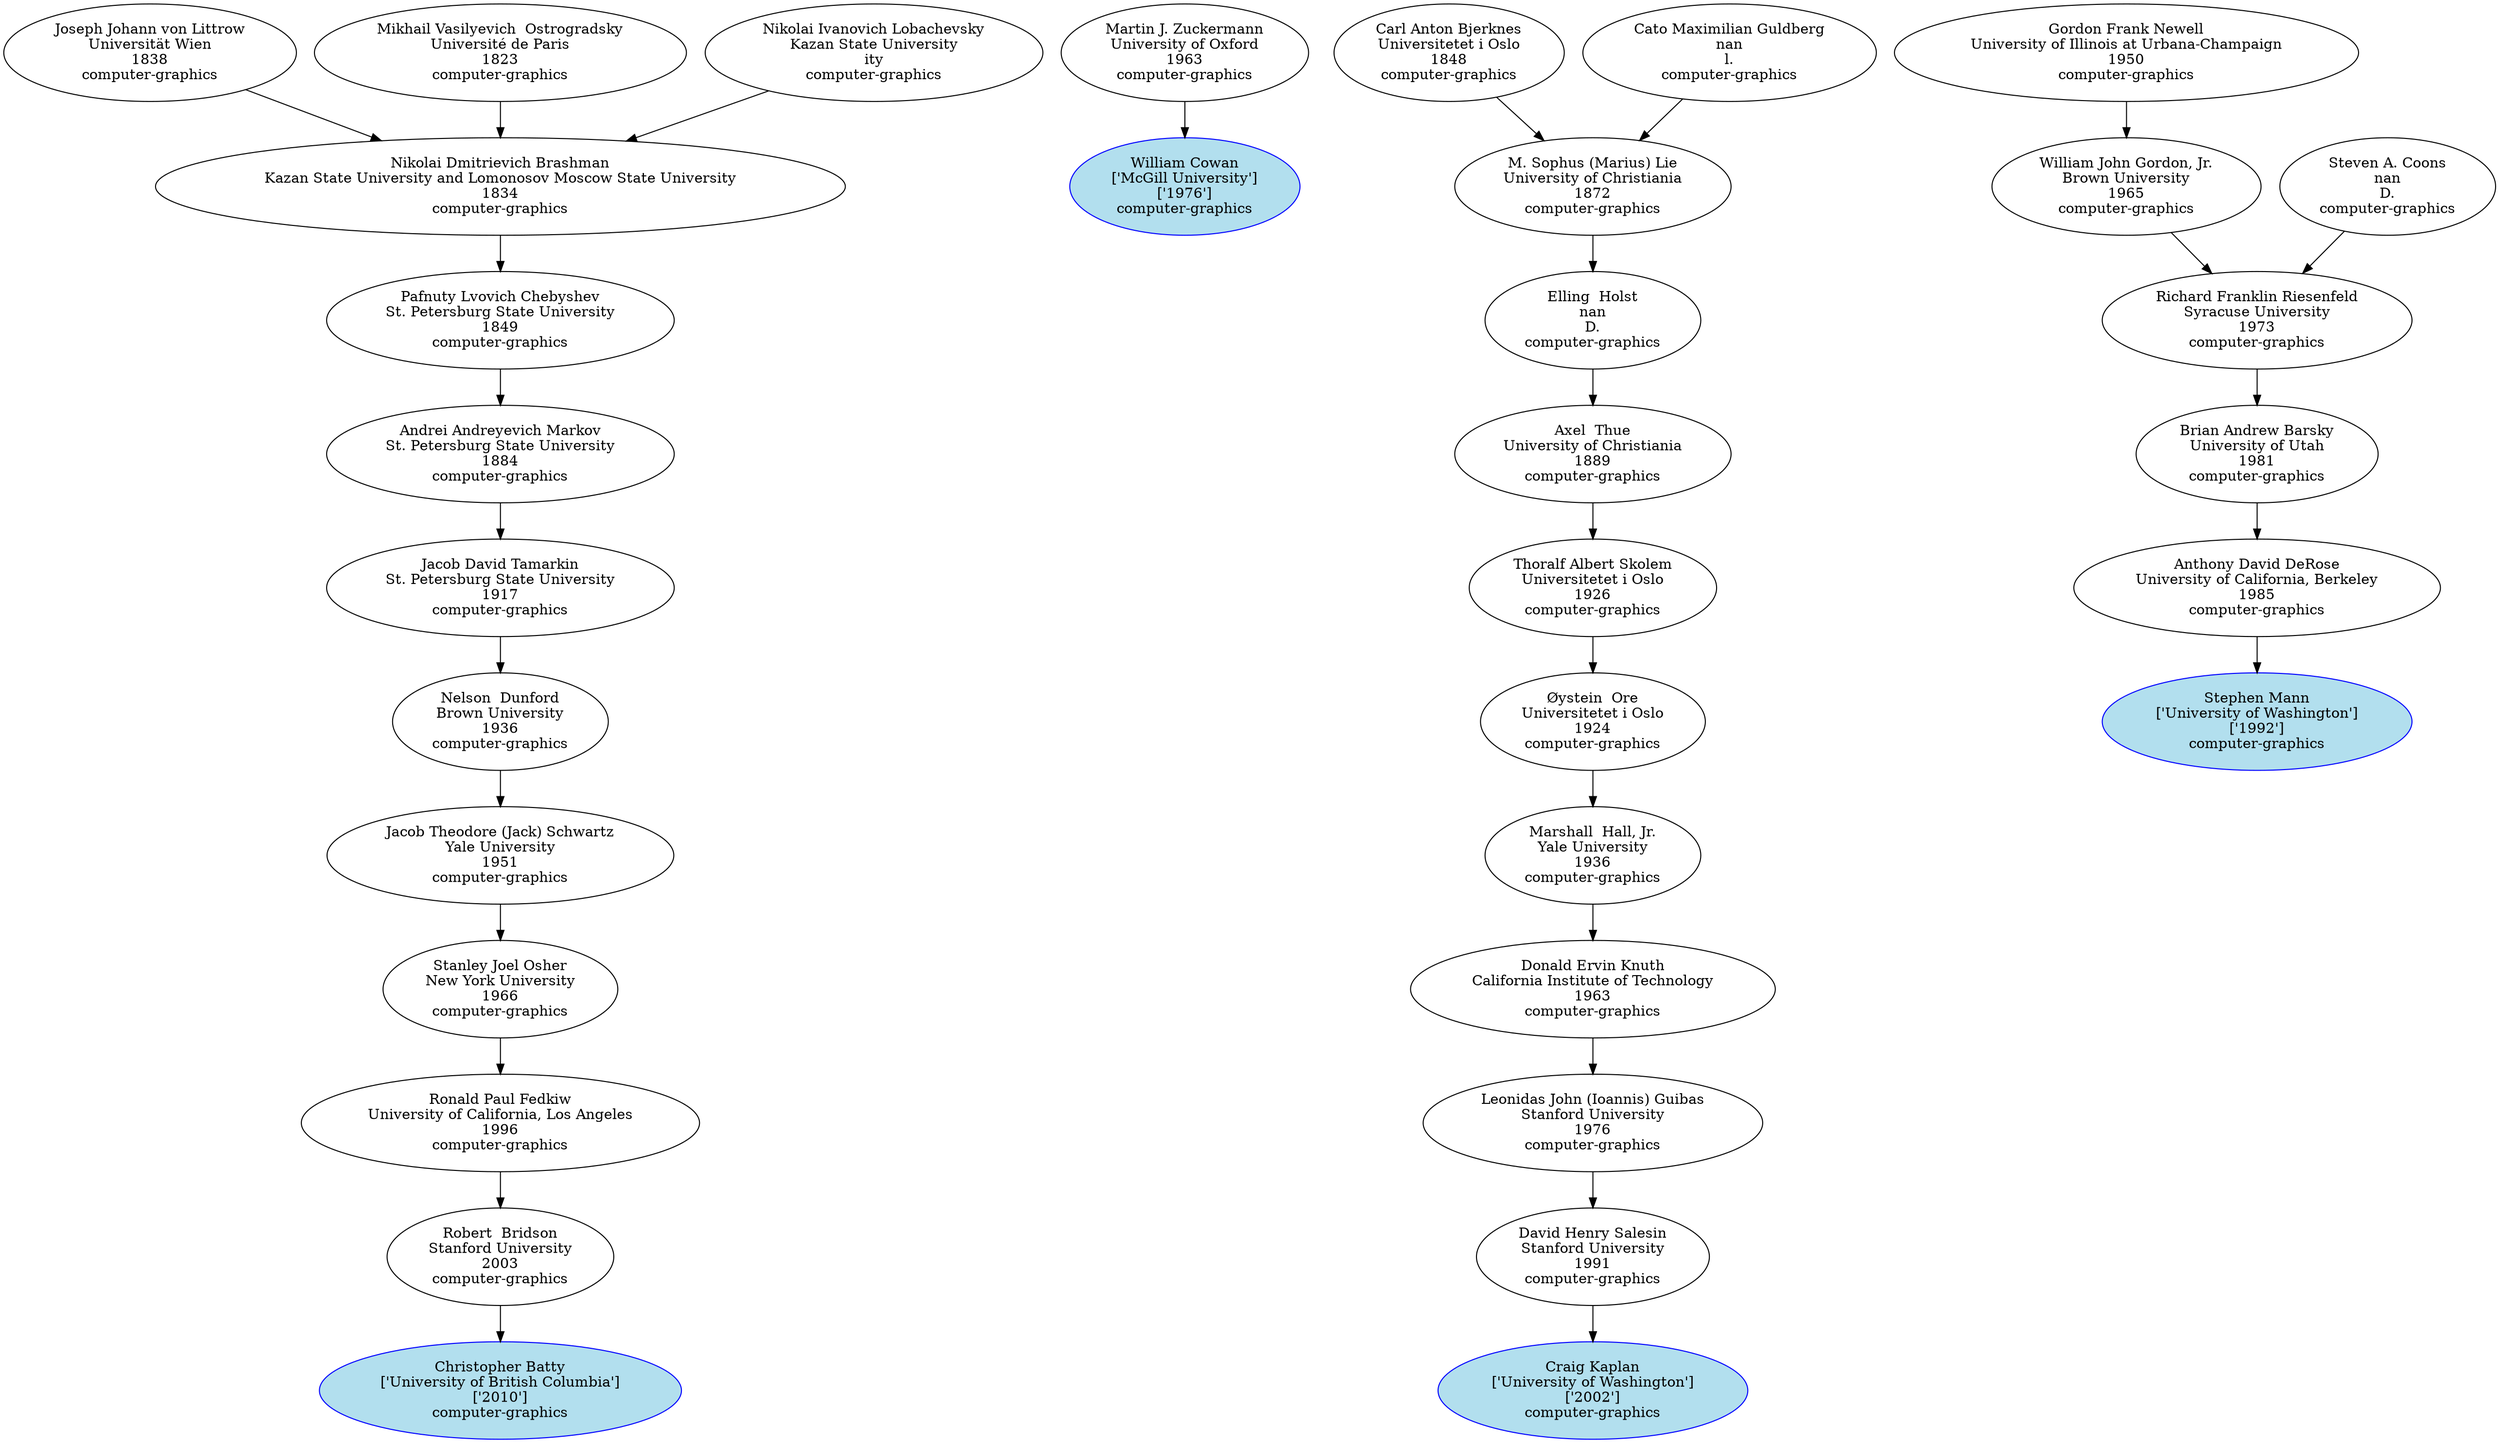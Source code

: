digraph "Academic Genealogy for computer-graphics" {
	147355 [label="Christopher Batty
['University of British Columbia']
['2010']
computer-graphics" color=blue fillcolor=lightblue2 style=filled]
	66906 [label="William Cowan
['McGill University']
['1976']
computer-graphics" color=blue fillcolor=lightblue2 style=filled]
	78067 [label="Craig Kaplan
['University of Washington']
['2002']
computer-graphics" color=blue fillcolor=lightblue2 style=filled]
	71953 [label="Stephen Mann
['University of Washington']
['1992']
computer-graphics" color=blue fillcolor=lightblue2 style=filled]
	70795 [label="Robert  Bridson
Stanford University
2003
computer-graphics"]
	128095 [label="Martin J. Zuckermann
University of Oxford
1963
computer-graphics"]
	50412 [label="David Henry Salesin
Stanford University
1991
computer-graphics"]
	33763 [label="Anthony David DeRose
University of California, Berkeley
1985
computer-graphics"]
	36653 [label="Ronald Paul Fedkiw
University of California, Los Angeles
1996
computer-graphics"]
	39940 [label="Leonidas John (Ioannis) Guibas
Stanford University
1976
computer-graphics"]
	50070 [label="Brian Andrew Barsky
University of Utah
1981
computer-graphics"]
	11645 [label="Stanley Joel Osher
New York University
1966
computer-graphics"]
	10416 [label="Donald Ervin Knuth
California Institute of Technology
1963
computer-graphics"]
	16454 [label="Richard Franklin Riesenfeld
Syracuse University
1973
computer-graphics"]
	13409 [label="Jacob Theodore (Jack) Schwartz
Yale University
1951
computer-graphics"]
	6807 [label="Marshall  Hall, Jr.
Yale University
1936
computer-graphics"]
	14382 [label="William John Gordon, Jr.
Brown University
1965
computer-graphics"]
	96017 [label="Steven A. Coons
nan
D.
computer-graphics"]
	4299 [label="Nelson  Dunford
Brown University
1936
computer-graphics"]
	11890 [label="Øystein  Ore
Universitetet i Oslo
1924
computer-graphics"]
	13797 [label="Gordon Frank Newell
University of Illinois at Urbana-Champaign
1950
computer-graphics"]
	4740 [label="Jacob David Tamarkin
St. Petersburg State University
1917
computer-graphics"]
	18237 [label="Thoralf Albert Skolem
Universitetet i Oslo
1926
computer-graphics"]
	12543 [label="Andrei Andreyevich Markov
St. Petersburg State University
1884
computer-graphics"]
	18236 [label="Axel  Thue
University of Christiania
1889
computer-graphics"]
	12542 [label="Pafnuty Lvovich Chebyshev
St. Petersburg State University
1849
computer-graphics"]
	77898 [label="Elling  Holst
nan
D.
computer-graphics"]
	12541 [label="Nikolai Dmitrievich Brashman
Kazan State University and Lomonosov Moscow State University
1834
computer-graphics"]
	18235 [label="M. Sophus (Marius) Lie
University of Christiania
1872
computer-graphics"]
	12540 [label="Joseph Johann von Littrow
Universität Wien
1838
computer-graphics"]
	259973 [label="Mikhail Vasilyevich  Ostrogradsky
Université de Paris
1823
computer-graphics"]
	146776 [label="Nikolai Ivanovich Lobachevsky
Kazan State University
ity
computer-graphics"]
	66101 [label="Carl Anton Bjerknes
Universitetet i Oslo
1848
computer-graphics"]
	66102 [label="Cato Maximilian Guldberg
nan
l.
computer-graphics"]
	70795 -> 147355
	128095 -> 66906
	50412 -> 78067
	33763 -> 71953
	36653 -> 70795
	39940 -> 50412
	50070 -> 33763
	11645 -> 36653
	10416 -> 39940
	16454 -> 50070
	13409 -> 11645
	6807 -> 10416
	14382 -> 16454
	96017 -> 16454
	4299 -> 13409
	11890 -> 6807
	13797 -> 14382
	4740 -> 4299
	18237 -> 11890
	12543 -> 4740
	18236 -> 18237
	12542 -> 12543
	77898 -> 18236
	12541 -> 12542
	18235 -> 77898
	12540 -> 12541
	259973 -> 12541
	146776 -> 12541
	66101 -> 18235
	66102 -> 18235
}
